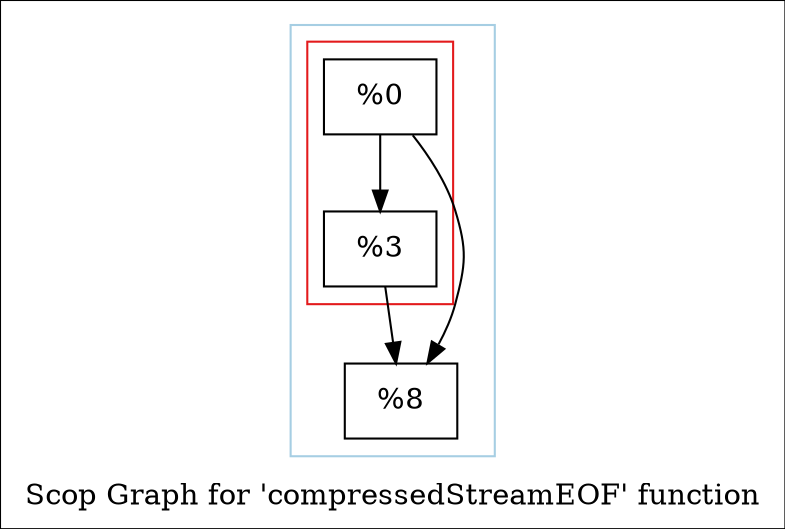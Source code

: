 digraph "Scop Graph for 'compressedStreamEOF' function" {
	label="Scop Graph for 'compressedStreamEOF' function";

	Node0x17ee4a0 [shape=record,label="{%0}"];
	Node0x17ee4a0 -> Node0x18cae80;
	Node0x17ee4a0 -> Node0x1816e50;
	Node0x18cae80 [shape=record,label="{%3}"];
	Node0x18cae80 -> Node0x1816e50;
	Node0x1816e50 [shape=record,label="{%8}"];
	colorscheme = "paired12"
        subgraph cluster_0x19027f0 {
          label = "";
          style = solid;
          color = 1
          subgraph cluster_0x18ff570 {
            label = "";
            style = solid;
            color = 6
            Node0x17ee4a0;
            Node0x18cae80;
          }
          Node0x1816e50;
        }
}

